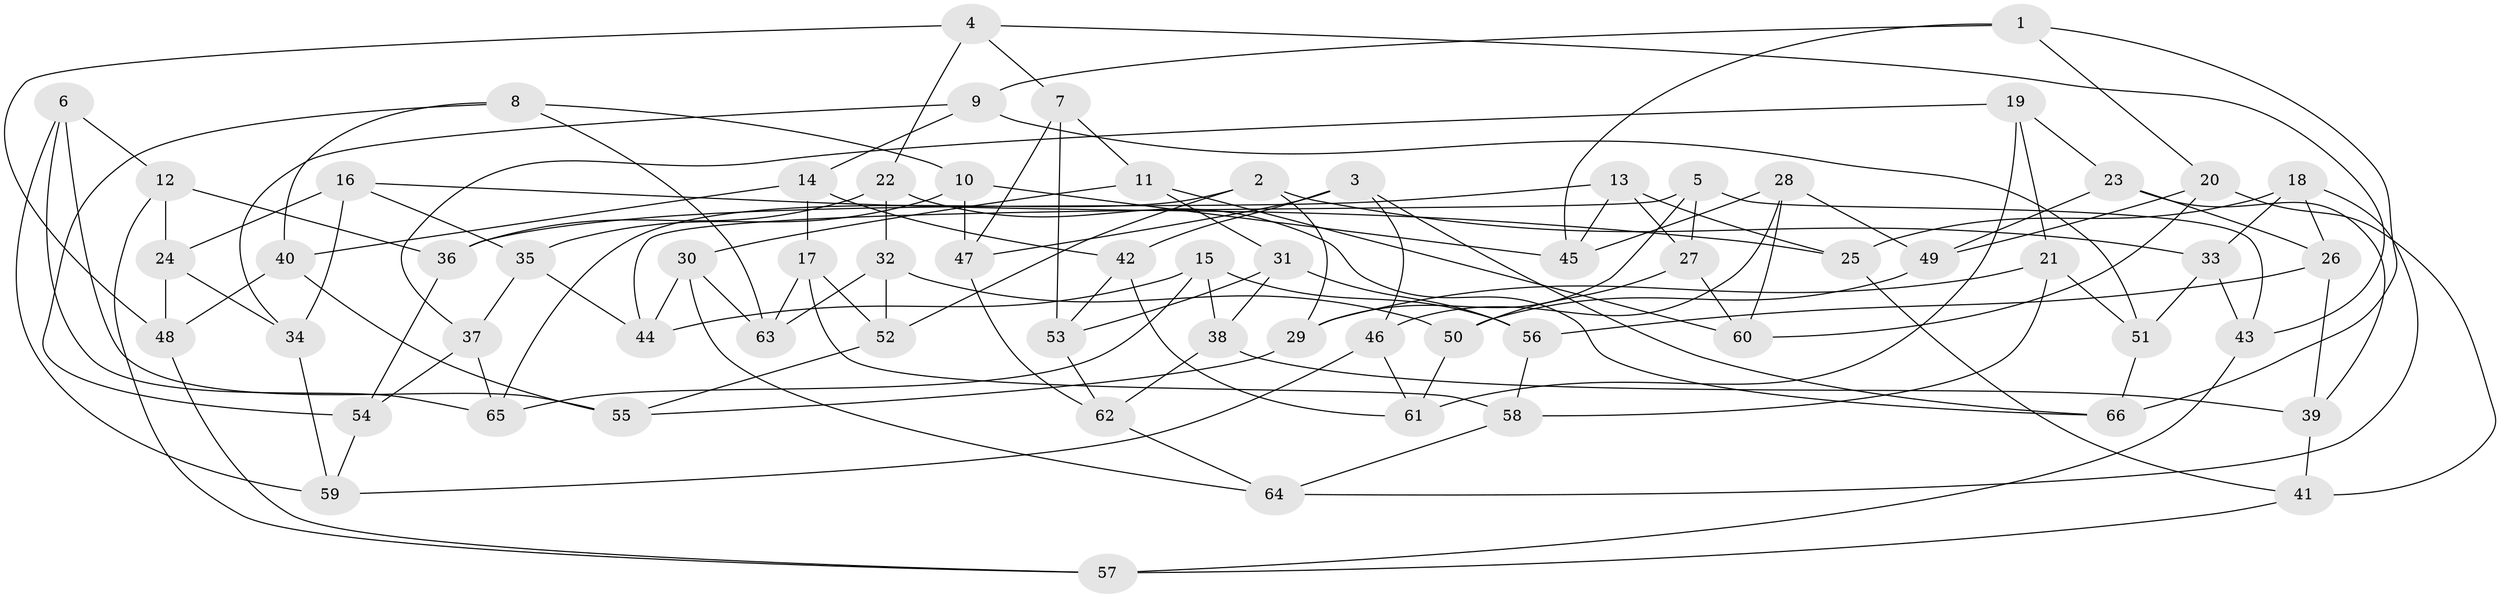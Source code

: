 // coarse degree distribution, {6: 0.1, 4: 0.1, 8: 0.3, 7: 0.2, 9: 0.05, 5: 0.1, 3: 0.15}
// Generated by graph-tools (version 1.1) at 2025/53/03/04/25 22:53:59]
// undirected, 66 vertices, 132 edges
graph export_dot {
  node [color=gray90,style=filled];
  1;
  2;
  3;
  4;
  5;
  6;
  7;
  8;
  9;
  10;
  11;
  12;
  13;
  14;
  15;
  16;
  17;
  18;
  19;
  20;
  21;
  22;
  23;
  24;
  25;
  26;
  27;
  28;
  29;
  30;
  31;
  32;
  33;
  34;
  35;
  36;
  37;
  38;
  39;
  40;
  41;
  42;
  43;
  44;
  45;
  46;
  47;
  48;
  49;
  50;
  51;
  52;
  53;
  54;
  55;
  56;
  57;
  58;
  59;
  60;
  61;
  62;
  63;
  64;
  65;
  66;
  1 -- 45;
  1 -- 20;
  1 -- 9;
  1 -- 66;
  2 -- 52;
  2 -- 33;
  2 -- 29;
  2 -- 65;
  3 -- 46;
  3 -- 42;
  3 -- 47;
  3 -- 66;
  4 -- 48;
  4 -- 7;
  4 -- 22;
  4 -- 43;
  5 -- 29;
  5 -- 44;
  5 -- 27;
  5 -- 43;
  6 -- 65;
  6 -- 59;
  6 -- 55;
  6 -- 12;
  7 -- 11;
  7 -- 53;
  7 -- 47;
  8 -- 10;
  8 -- 63;
  8 -- 40;
  8 -- 54;
  9 -- 34;
  9 -- 14;
  9 -- 51;
  10 -- 45;
  10 -- 47;
  10 -- 35;
  11 -- 31;
  11 -- 60;
  11 -- 30;
  12 -- 36;
  12 -- 57;
  12 -- 24;
  13 -- 36;
  13 -- 25;
  13 -- 27;
  13 -- 45;
  14 -- 40;
  14 -- 17;
  14 -- 42;
  15 -- 56;
  15 -- 44;
  15 -- 65;
  15 -- 38;
  16 -- 25;
  16 -- 24;
  16 -- 34;
  16 -- 35;
  17 -- 63;
  17 -- 52;
  17 -- 58;
  18 -- 64;
  18 -- 26;
  18 -- 25;
  18 -- 33;
  19 -- 21;
  19 -- 23;
  19 -- 61;
  19 -- 37;
  20 -- 49;
  20 -- 41;
  20 -- 60;
  21 -- 29;
  21 -- 51;
  21 -- 58;
  22 -- 66;
  22 -- 32;
  22 -- 36;
  23 -- 26;
  23 -- 39;
  23 -- 49;
  24 -- 34;
  24 -- 48;
  25 -- 41;
  26 -- 56;
  26 -- 39;
  27 -- 60;
  27 -- 50;
  28 -- 45;
  28 -- 60;
  28 -- 46;
  28 -- 49;
  29 -- 55;
  30 -- 63;
  30 -- 44;
  30 -- 64;
  31 -- 38;
  31 -- 56;
  31 -- 53;
  32 -- 63;
  32 -- 52;
  32 -- 50;
  33 -- 51;
  33 -- 43;
  34 -- 59;
  35 -- 37;
  35 -- 44;
  36 -- 54;
  37 -- 65;
  37 -- 54;
  38 -- 39;
  38 -- 62;
  39 -- 41;
  40 -- 48;
  40 -- 55;
  41 -- 57;
  42 -- 61;
  42 -- 53;
  43 -- 57;
  46 -- 61;
  46 -- 59;
  47 -- 62;
  48 -- 57;
  49 -- 50;
  50 -- 61;
  51 -- 66;
  52 -- 55;
  53 -- 62;
  54 -- 59;
  56 -- 58;
  58 -- 64;
  62 -- 64;
}
